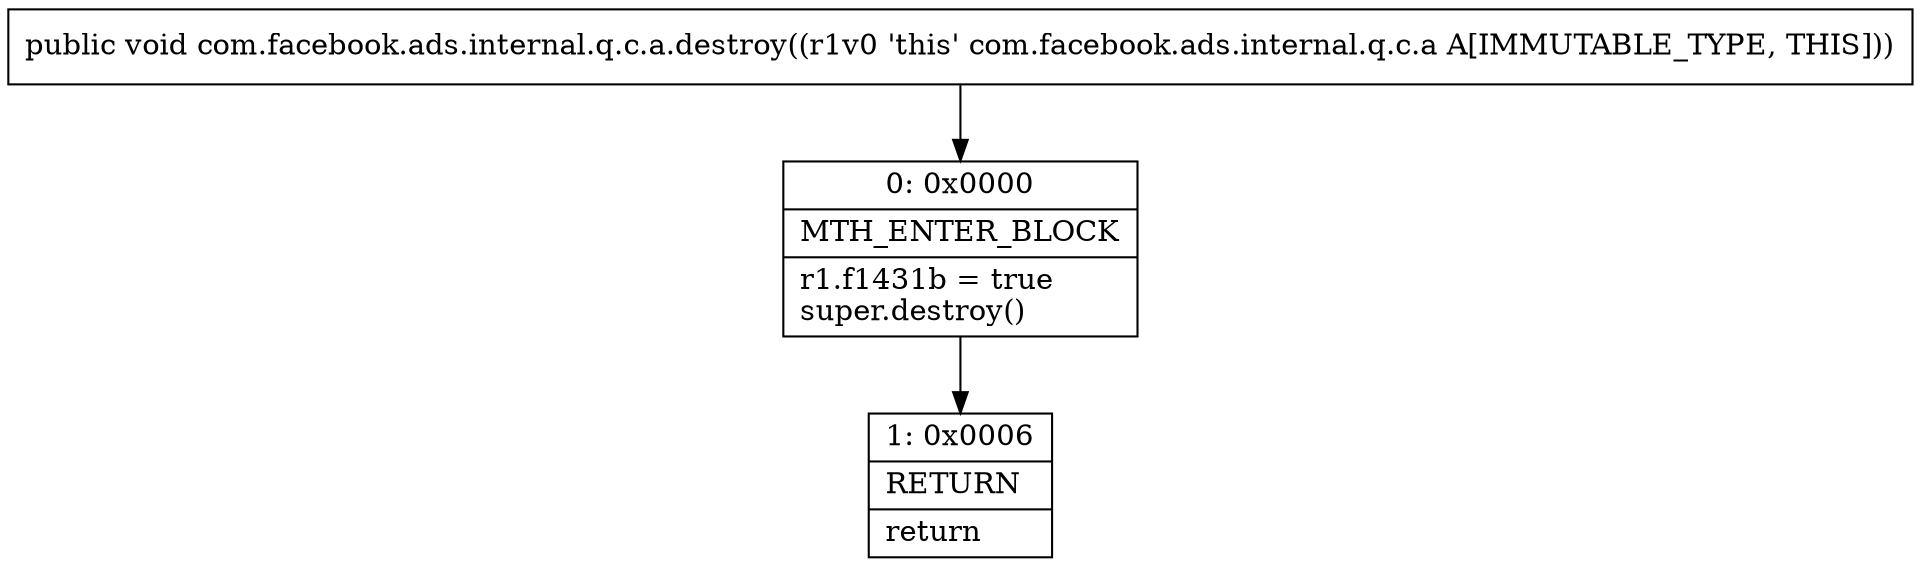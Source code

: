 digraph "CFG forcom.facebook.ads.internal.q.c.a.destroy()V" {
Node_0 [shape=record,label="{0\:\ 0x0000|MTH_ENTER_BLOCK\l|r1.f1431b = true\lsuper.destroy()\l}"];
Node_1 [shape=record,label="{1\:\ 0x0006|RETURN\l|return\l}"];
MethodNode[shape=record,label="{public void com.facebook.ads.internal.q.c.a.destroy((r1v0 'this' com.facebook.ads.internal.q.c.a A[IMMUTABLE_TYPE, THIS])) }"];
MethodNode -> Node_0;
Node_0 -> Node_1;
}

